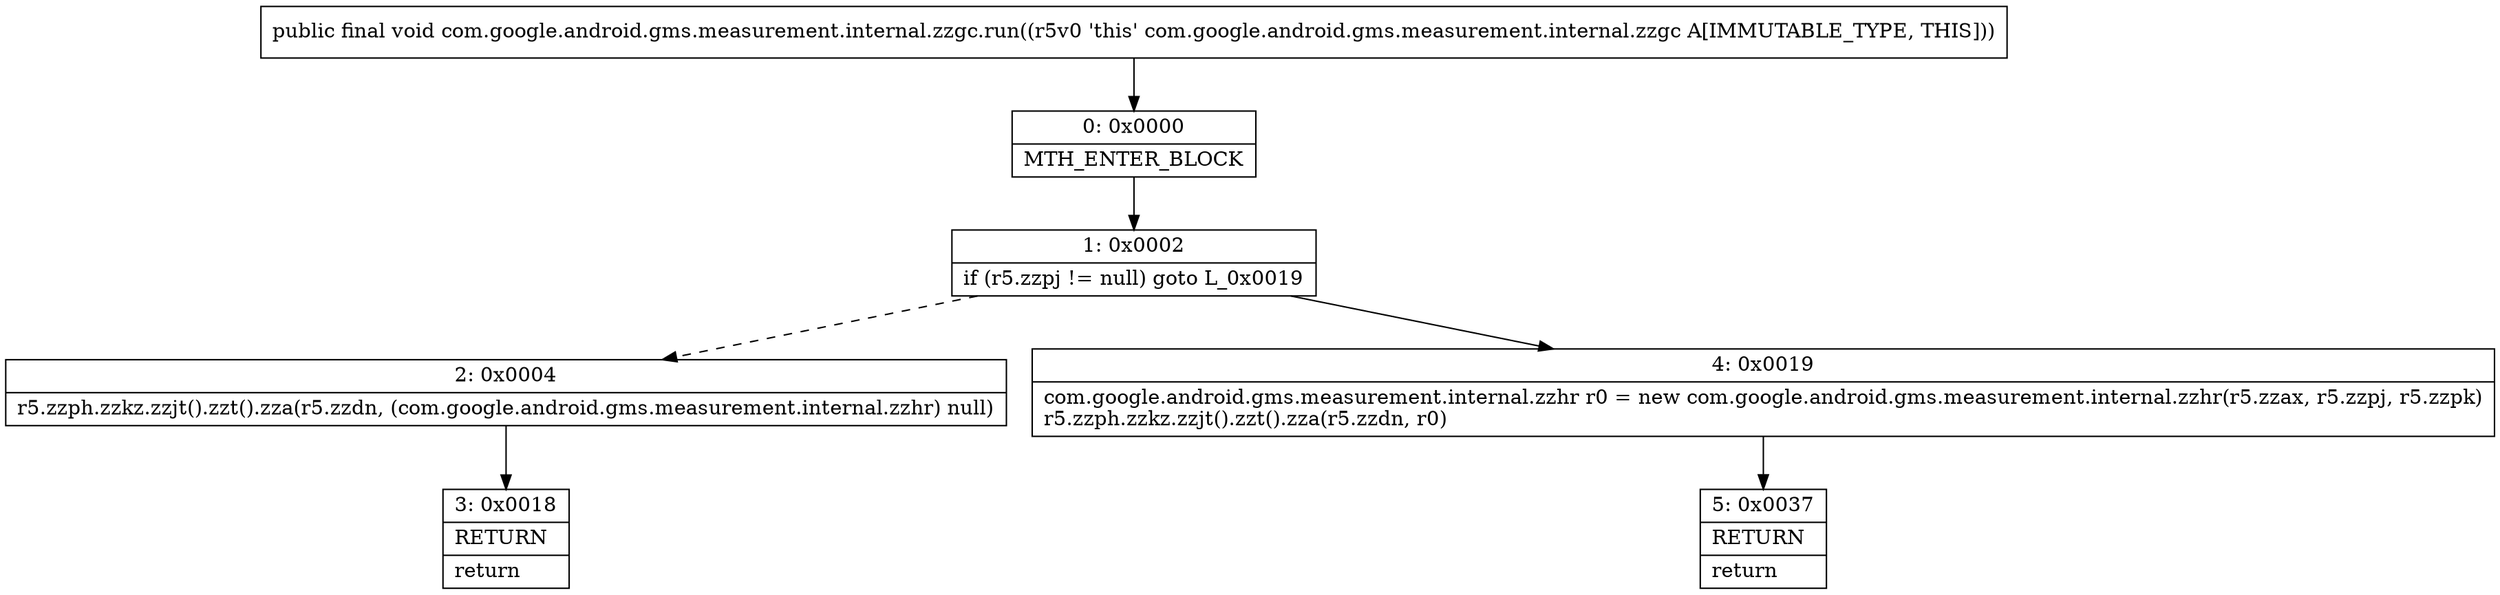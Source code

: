 digraph "CFG forcom.google.android.gms.measurement.internal.zzgc.run()V" {
Node_0 [shape=record,label="{0\:\ 0x0000|MTH_ENTER_BLOCK\l}"];
Node_1 [shape=record,label="{1\:\ 0x0002|if (r5.zzpj != null) goto L_0x0019\l}"];
Node_2 [shape=record,label="{2\:\ 0x0004|r5.zzph.zzkz.zzjt().zzt().zza(r5.zzdn, (com.google.android.gms.measurement.internal.zzhr) null)\l}"];
Node_3 [shape=record,label="{3\:\ 0x0018|RETURN\l|return\l}"];
Node_4 [shape=record,label="{4\:\ 0x0019|com.google.android.gms.measurement.internal.zzhr r0 = new com.google.android.gms.measurement.internal.zzhr(r5.zzax, r5.zzpj, r5.zzpk)\lr5.zzph.zzkz.zzjt().zzt().zza(r5.zzdn, r0)\l}"];
Node_5 [shape=record,label="{5\:\ 0x0037|RETURN\l|return\l}"];
MethodNode[shape=record,label="{public final void com.google.android.gms.measurement.internal.zzgc.run((r5v0 'this' com.google.android.gms.measurement.internal.zzgc A[IMMUTABLE_TYPE, THIS])) }"];
MethodNode -> Node_0;
Node_0 -> Node_1;
Node_1 -> Node_2[style=dashed];
Node_1 -> Node_4;
Node_2 -> Node_3;
Node_4 -> Node_5;
}

